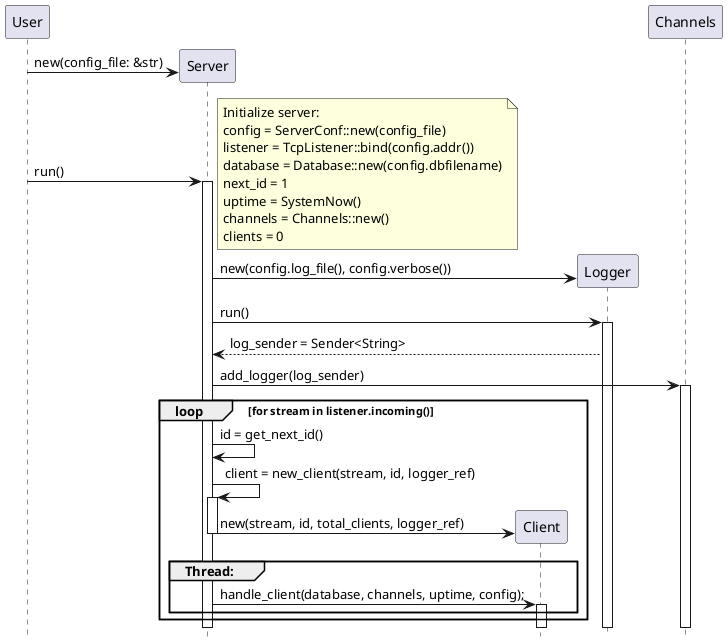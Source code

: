 @startuml start_redis
hide footbox
participant User order 10
participant Server order 20
participant Client order 30
participant Logger order 40
participant Channels order 50

create Server
User -> Server: new(config_file: &str)
User -> Server ++: run()
note right: Initialize server:\nconfig = ServerConf::new(config_file)\nlistener = TcpListener::bind(config.addr())\ndatabase = Database::new(config.dbfilename)\nnext_id = 1\nuptime = SystemNow()\nchannels = Channels::new()\nclients = 0

create Logger
Server -> Logger : new(config.log_file(), config.verbose())
Server -> Logger ++: run()
Logger --> Server: log_sender = Sender<String>

Server -> Channels ++: add_logger(log_sender)
    loop for stream in listener.incoming()
        Server -> Server: id = get_next_id()
        Server -> Server ++: client = new_client(stream, id, logger_ref)
        create Client
        Server -> Client : new(stream, id, total_clients, logger_ref)
        deactivate Server
        group Thread:
            Server -> Client ++: handle_client(database, channels, uptime, config);
        end
    end

@enduml